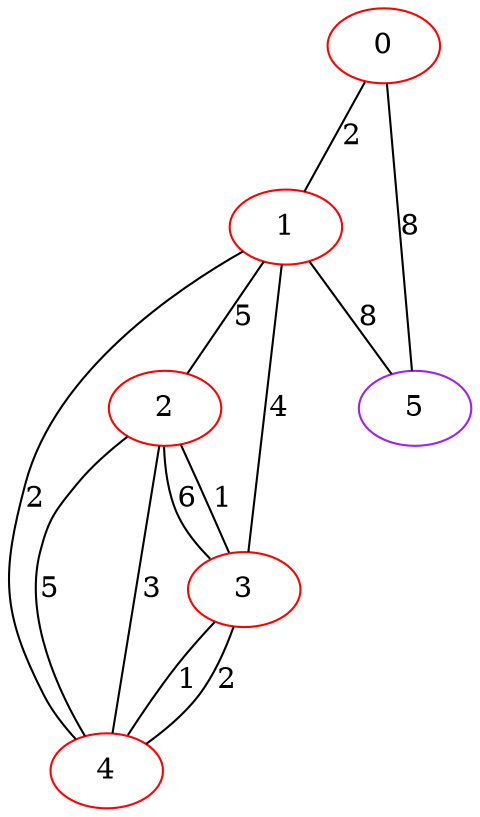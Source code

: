 graph "" {
0 [color=red, weight=1];
1 [color=red, weight=1];
2 [color=red, weight=1];
3 [color=red, weight=1];
4 [color=red, weight=1];
5 [color=purple, weight=4];
0 -- 1  [key=0, label=2];
0 -- 5  [key=0, label=8];
1 -- 2  [key=0, label=5];
1 -- 3  [key=0, label=4];
1 -- 4  [key=0, label=2];
1 -- 5  [key=0, label=8];
2 -- 3  [key=0, label=6];
2 -- 3  [key=1, label=1];
2 -- 4  [key=0, label=5];
2 -- 4  [key=1, label=3];
3 -- 4  [key=0, label=1];
3 -- 4  [key=1, label=2];
}
